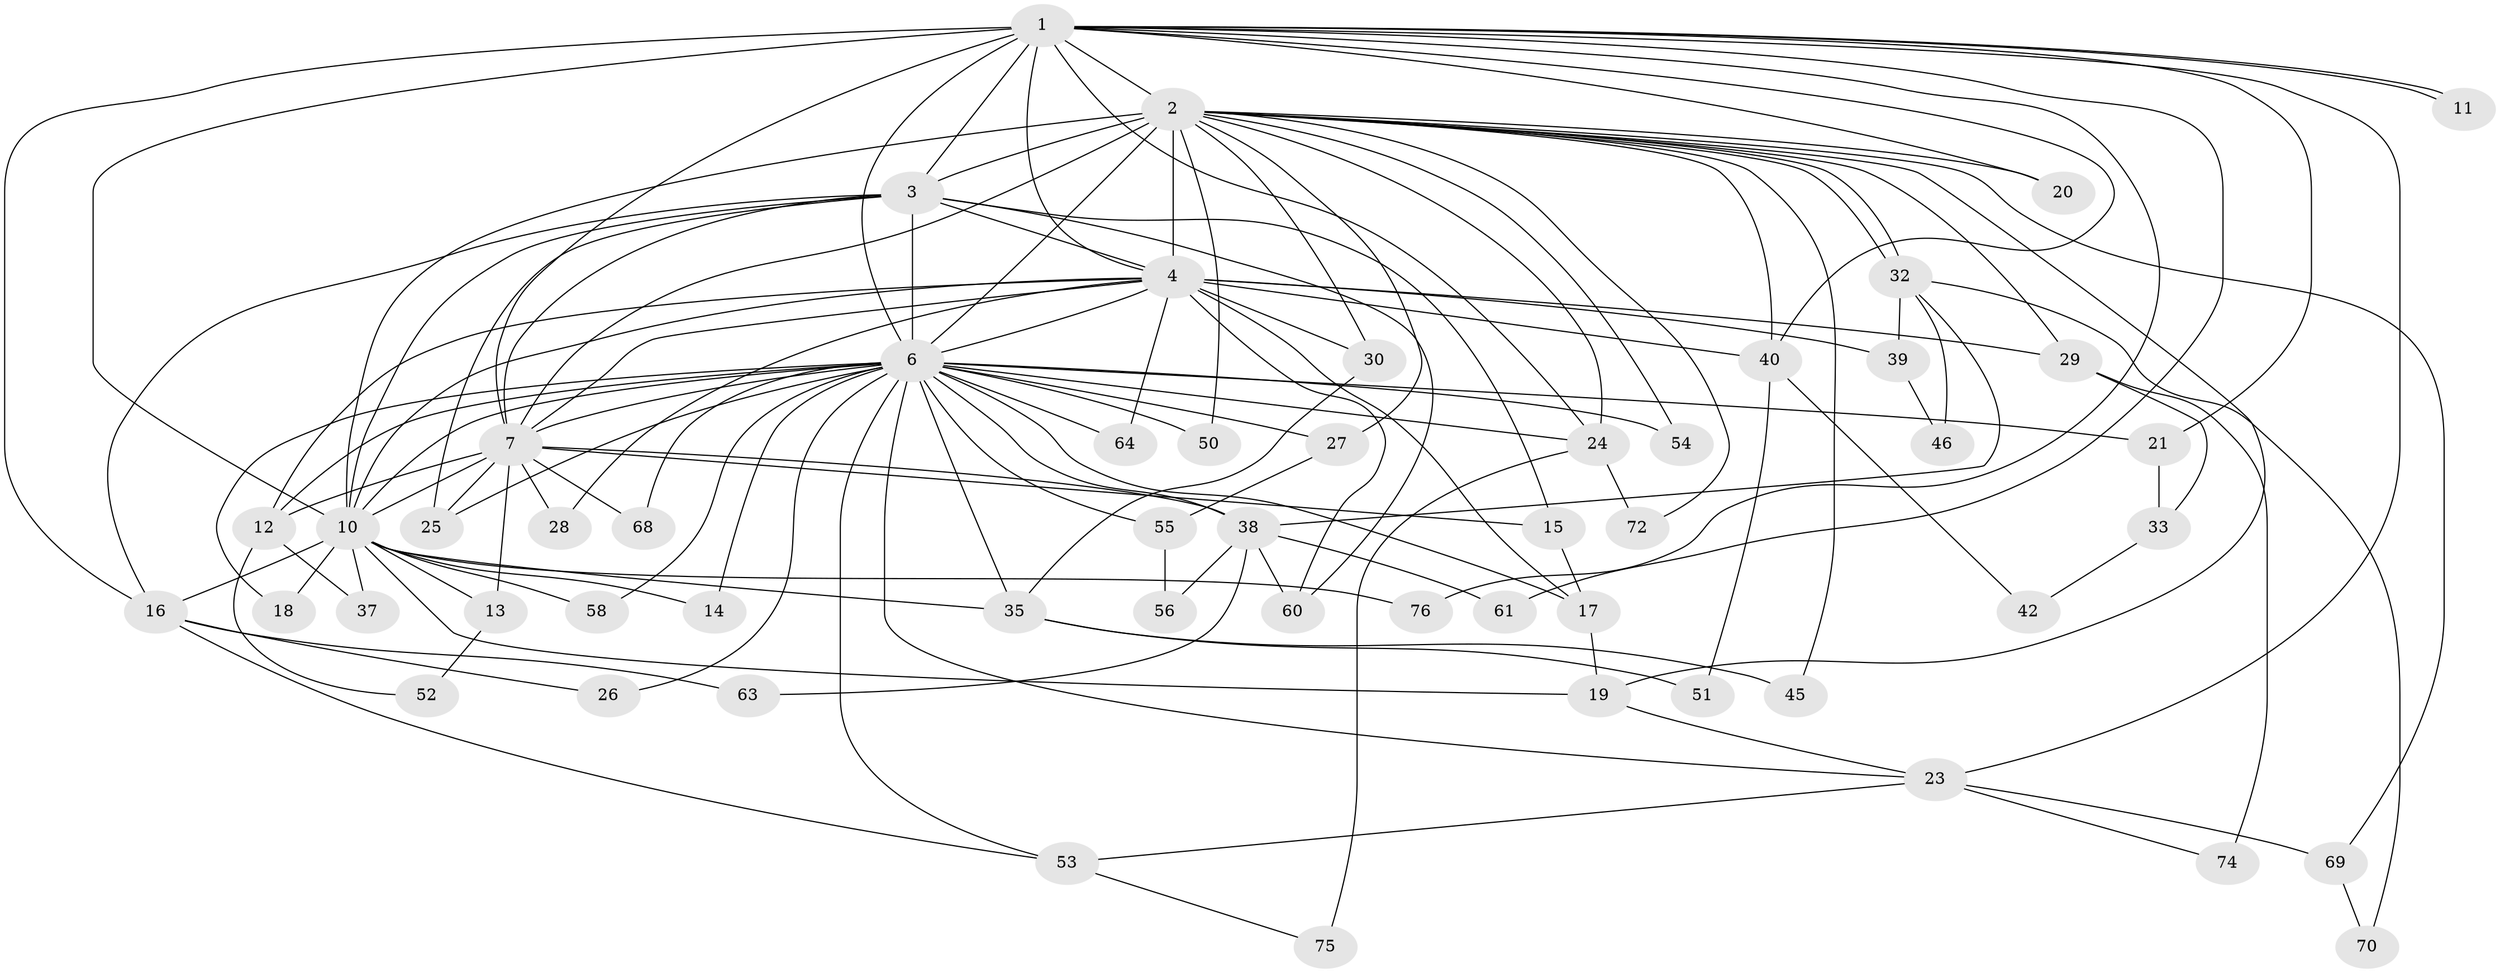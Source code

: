 // Generated by graph-tools (version 1.1) at 2025/51/02/27/25 19:51:48]
// undirected, 55 vertices, 129 edges
graph export_dot {
graph [start="1"]
  node [color=gray90,style=filled];
  1 [super="+9"];
  2 [super="+5"];
  3 [super="+44"];
  4 [super="+71"];
  6 [super="+8"];
  7 [super="+59"];
  10 [super="+66"];
  11;
  12 [super="+22"];
  13;
  14;
  15 [super="+34"];
  16 [super="+48"];
  17 [super="+49"];
  18;
  19;
  20;
  21;
  23 [super="+36"];
  24 [super="+73"];
  25 [super="+31"];
  26;
  27;
  28;
  29;
  30 [super="+43"];
  32 [super="+62"];
  33;
  35 [super="+47"];
  37;
  38 [super="+41"];
  39;
  40 [super="+65"];
  42;
  45;
  46;
  50;
  51;
  52;
  53 [super="+57"];
  54;
  55;
  56;
  58;
  60 [super="+67"];
  61;
  63;
  64;
  68;
  69;
  70;
  72;
  74;
  75;
  76;
  1 -- 2 [weight=4];
  1 -- 3 [weight=2];
  1 -- 4 [weight=2];
  1 -- 6 [weight=4];
  1 -- 7 [weight=2];
  1 -- 10 [weight=2];
  1 -- 11;
  1 -- 11;
  1 -- 23;
  1 -- 24;
  1 -- 40;
  1 -- 76;
  1 -- 16;
  1 -- 20;
  1 -- 21;
  1 -- 61;
  2 -- 3 [weight=2];
  2 -- 4 [weight=2];
  2 -- 6 [weight=4];
  2 -- 7 [weight=2];
  2 -- 10 [weight=2];
  2 -- 20;
  2 -- 27;
  2 -- 29;
  2 -- 32;
  2 -- 32;
  2 -- 54;
  2 -- 69;
  2 -- 72;
  2 -- 45;
  2 -- 50;
  2 -- 19;
  2 -- 24;
  2 -- 30;
  2 -- 40;
  3 -- 4 [weight=2];
  3 -- 6 [weight=2];
  3 -- 7;
  3 -- 10 [weight=2];
  3 -- 15;
  3 -- 16;
  3 -- 60;
  3 -- 25;
  4 -- 6 [weight=2];
  4 -- 7;
  4 -- 10 [weight=2];
  4 -- 17;
  4 -- 28;
  4 -- 29;
  4 -- 30;
  4 -- 39;
  4 -- 40;
  4 -- 64;
  4 -- 12;
  4 -- 60;
  6 -- 7 [weight=3];
  6 -- 10 [weight=2];
  6 -- 14;
  6 -- 18;
  6 -- 23;
  6 -- 25;
  6 -- 27;
  6 -- 35;
  6 -- 50;
  6 -- 55;
  6 -- 64;
  6 -- 68;
  6 -- 12;
  6 -- 17;
  6 -- 21;
  6 -- 24;
  6 -- 26;
  6 -- 38 [weight=2];
  6 -- 54;
  6 -- 58;
  6 -- 53;
  7 -- 10;
  7 -- 12;
  7 -- 13;
  7 -- 15;
  7 -- 25;
  7 -- 28;
  7 -- 38;
  7 -- 68;
  10 -- 13;
  10 -- 14;
  10 -- 16;
  10 -- 18;
  10 -- 19;
  10 -- 35 [weight=2];
  10 -- 37;
  10 -- 58;
  10 -- 76;
  12 -- 37;
  12 -- 52;
  13 -- 52;
  15 -- 17;
  16 -- 26;
  16 -- 53;
  16 -- 63;
  17 -- 19;
  19 -- 23;
  21 -- 33;
  23 -- 53;
  23 -- 69;
  23 -- 74;
  24 -- 72;
  24 -- 75;
  27 -- 55;
  29 -- 33;
  29 -- 74;
  30 -- 35;
  32 -- 39;
  32 -- 46;
  32 -- 70;
  32 -- 38;
  33 -- 42;
  35 -- 45;
  35 -- 51;
  38 -- 61;
  38 -- 56;
  38 -- 60;
  38 -- 63;
  39 -- 46;
  40 -- 42;
  40 -- 51;
  53 -- 75;
  55 -- 56;
  69 -- 70;
}
